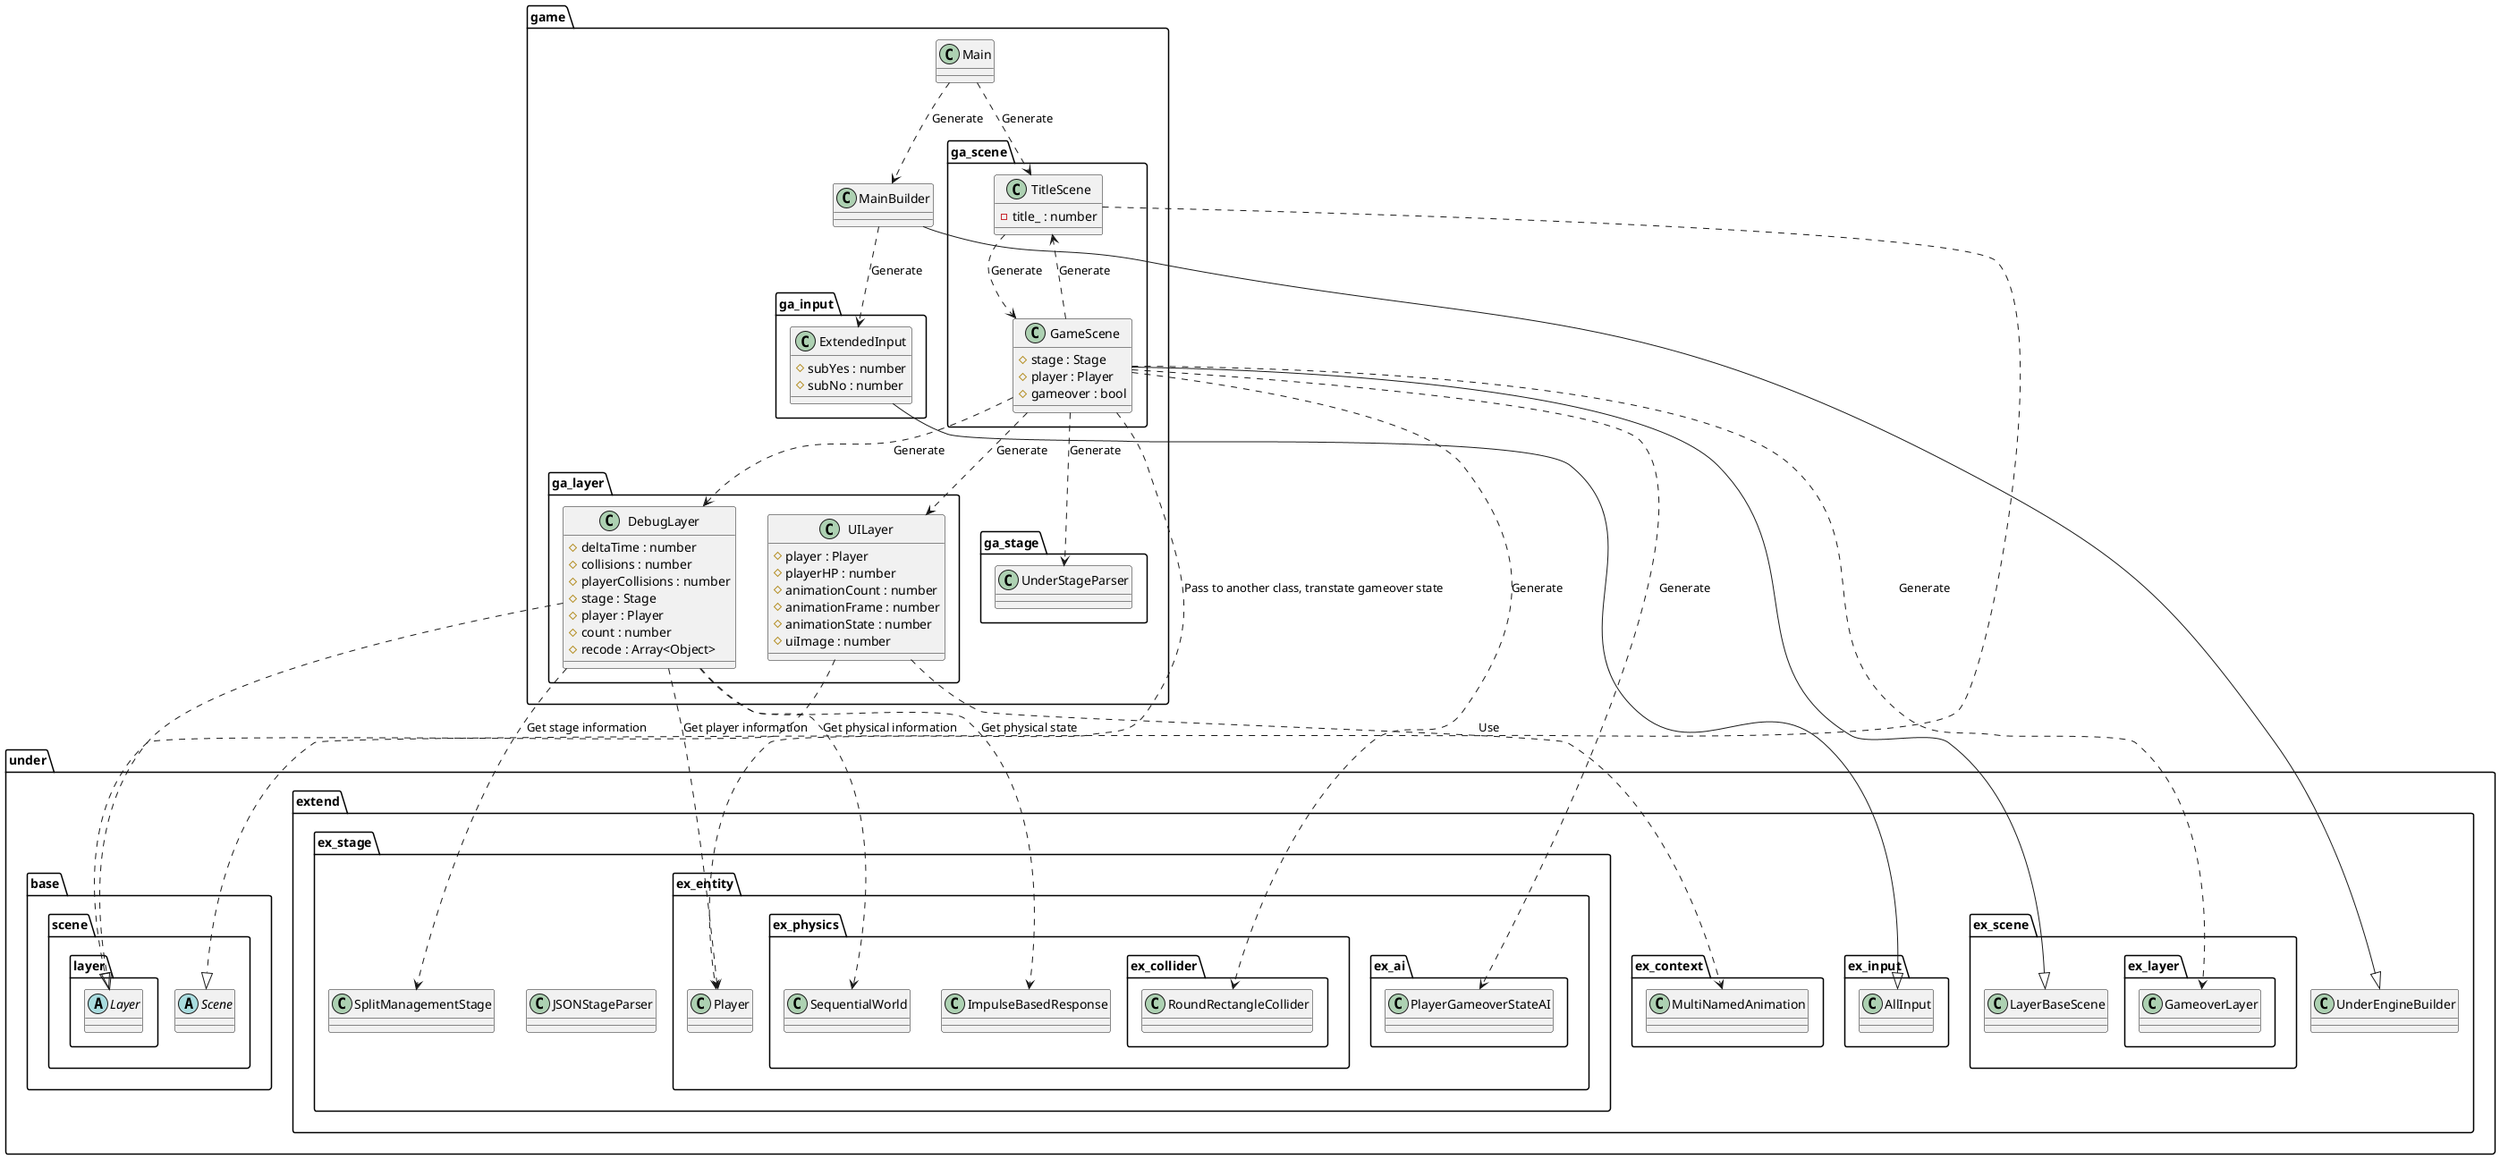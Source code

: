 @startuml GameBaseGame

package game {
    class Main
    class MainBuilder
    package ga_input {
        class ExtendedInput {
            #subYes : number
            #subNo : number
        }
    }
    package ga_layer {
        class DebugLayer {
            #deltaTime : number
            #collisions : number
            #playerCollisions : number
            #stage : Stage
            #player : Player
            #count : number
            #recode : Array<Object>
        }
        class UILayer {
            #player : Player
            #playerHP : number
            #animationCount : number
            #animationFrame : number
            #animationState : number
            #uiImage : number
        }
    }
    package ga_scene {
        class TitleScene {
            -title_ : number
        }
        class GameScene {
            #stage : Stage
            #player : Player
            #gameover : bool
        }
    }
}

package under {
    package base {
        package scene {
            abstract Scene
            package layer {
                abstract Layer
            }
        }
    }

    package extend {
        class UnderEngineBuilder
        package ex_context {
            class MultiNamedAnimation
        }
        package ex_scene {
            class LayerBaseScene
            package ex_layer {
                class GameoverLayer
            }
        }
        package ex_input {
            class AllInput
        }
        package ex_stage {
            class JSONStageParser
            class SplitManagementStage
            package ex_entity {
                class Player
                package ex_ai {
                    class PlayerGameoverStateAI

                }
                package ex_physics {
                    class SequentialWorld
                    class ImpulseBasedResponse
                    package ex_collider {
                        class RoundRectangleCollider
                    }
                }
            }
        }
    }
}

package game {
    package ga_stage {
        class UnderStageParser
    }
}


Main ..> MainBuilder : Generate
Main ..> TitleScene : Generate
MainBuilder ..> ExtendedInput : Generate

TitleScene ..> GameScene : Generate
GameScene ..> UnderStageParser : Generate
GameScene ..> DebugLayer : Generate
GameScene ..> UILayer : Generate
GameScene ..> GameoverLayer : Generate
GameScene ..> Player : Pass to another class, transtate gameover state
GameScene ..> PlayerGameoverStateAI : Generate
GameScene ..> RoundRectangleCollider : Generate
GameScene ..> TitleScene : Generate

DebugLayer ..> Player : Get player information
DebugLayer ..> ImpulseBasedResponse : Get physical state
DebugLayer ..> SplitManagementStage : Get stage information
DebugLayer ..> SequentialWorld : Get physical information

UILayer ..> MultiNamedAnimation : Use

MainBuilder --|> UnderEngineBuilder
ExtendedInput --|> AllInput
TitleScene ..|> Scene
GameScene --|> LayerBaseScene
DebugLayer ..|> Layer
UILayer ..|> Layer

@enduml

